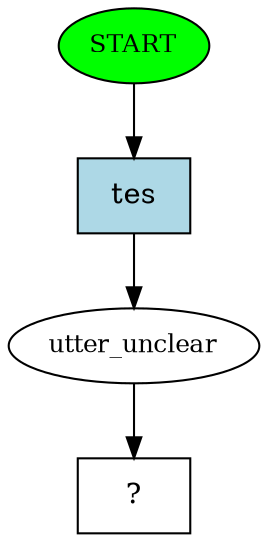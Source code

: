 digraph  {
0 [class="start active", fillcolor=green, fontsize=12, label=START, style=filled];
1 [class=active, fontsize=12, label=utter_unclear];
2 [class="intent dashed active", label="  ?  ", shape=rect];
3 [class="intent active", fillcolor=lightblue, label=tes, shape=rect, style=filled];
0 -> 3  [class=active, key=0];
1 -> 2  [class=active, key=NONE, label=""];
3 -> 1  [class=active, key=0];
}

